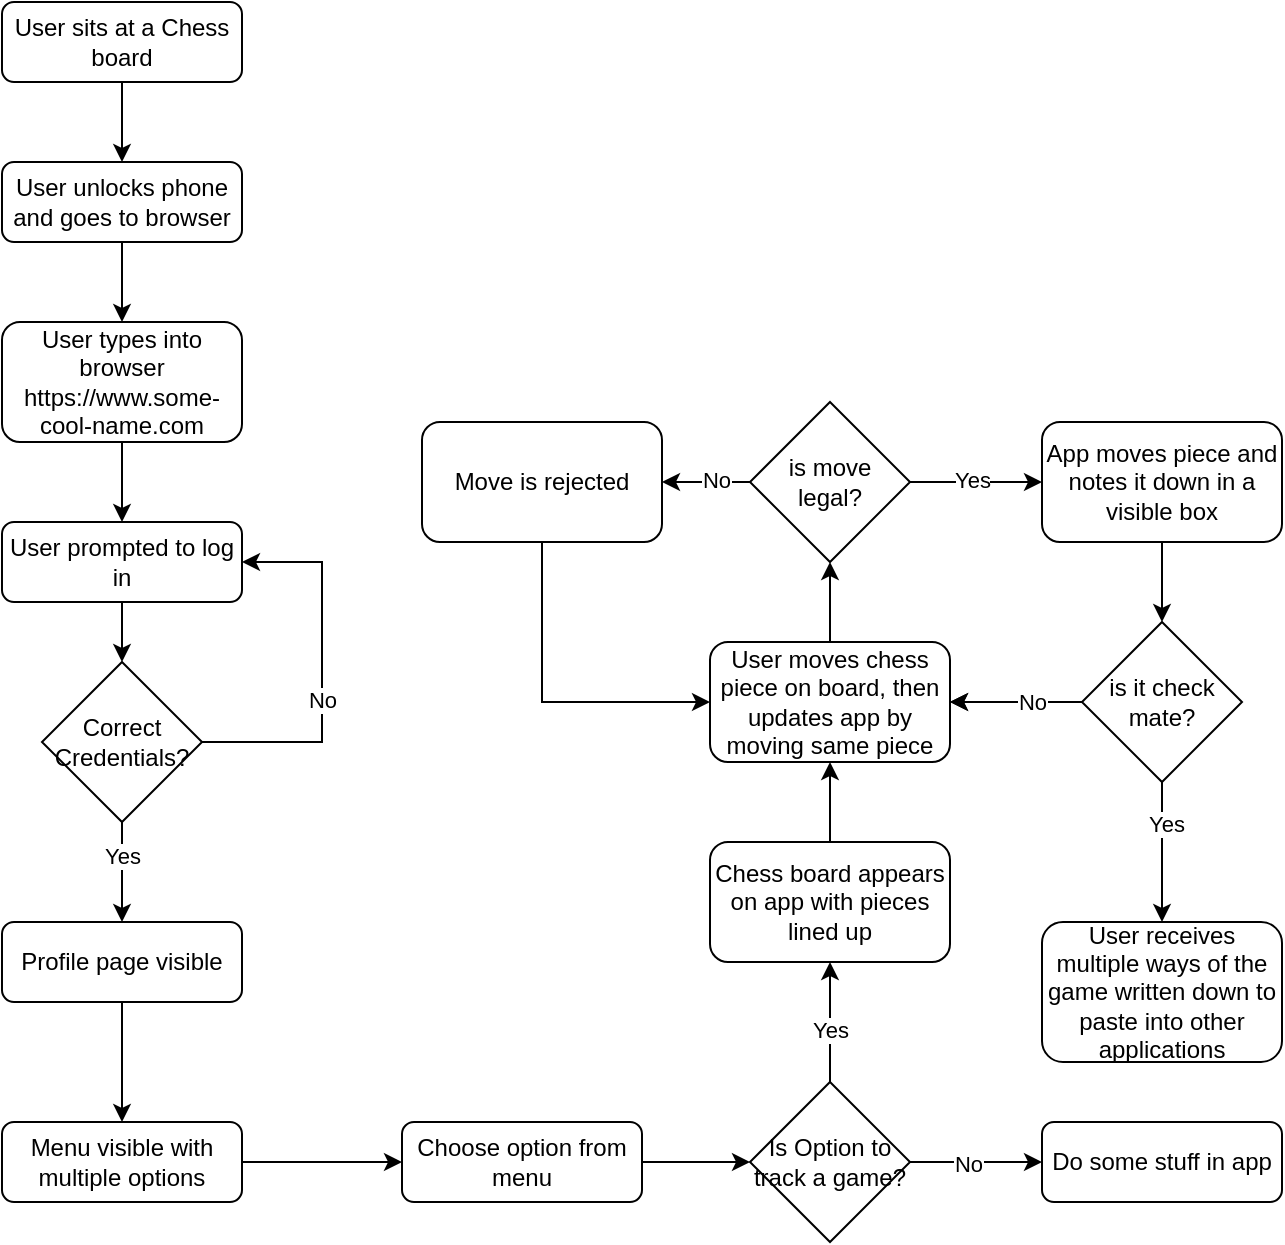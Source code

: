 <mxfile version="21.0.2" type="github">
  <diagram id="C5RBs43oDa-KdzZeNtuy" name="Page-1">
    <mxGraphModel dx="1434" dy="764" grid="1" gridSize="10" guides="1" tooltips="1" connect="1" arrows="1" fold="1" page="1" pageScale="1" pageWidth="827" pageHeight="1169" math="0" shadow="0">
      <root>
        <mxCell id="WIyWlLk6GJQsqaUBKTNV-0" />
        <mxCell id="WIyWlLk6GJQsqaUBKTNV-1" parent="WIyWlLk6GJQsqaUBKTNV-0" />
        <mxCell id="WIyWlLk6GJQsqaUBKTNV-3" value="User sits at a Chess board" style="rounded=1;whiteSpace=wrap;html=1;fontSize=12;glass=0;strokeWidth=1;shadow=0;" parent="WIyWlLk6GJQsqaUBKTNV-1" vertex="1">
          <mxGeometry x="40" y="40" width="120" height="40" as="geometry" />
        </mxCell>
        <mxCell id="8iOBQCMuHRSMjfnCfll2-0" value="User unlocks phone and goes to browser" style="rounded=1;whiteSpace=wrap;html=1;fontSize=12;glass=0;strokeWidth=1;shadow=0;" parent="WIyWlLk6GJQsqaUBKTNV-1" vertex="1">
          <mxGeometry x="40" y="120" width="120" height="40" as="geometry" />
        </mxCell>
        <mxCell id="8iOBQCMuHRSMjfnCfll2-14" style="edgeStyle=orthogonalEdgeStyle;rounded=0;orthogonalLoop=1;jettySize=auto;html=1;exitX=0.5;exitY=1;exitDx=0;exitDy=0;entryX=0.5;entryY=0;entryDx=0;entryDy=0;" parent="WIyWlLk6GJQsqaUBKTNV-1" source="8iOBQCMuHRSMjfnCfll2-1" target="8iOBQCMuHRSMjfnCfll2-5" edge="1">
          <mxGeometry relative="1" as="geometry" />
        </mxCell>
        <mxCell id="8iOBQCMuHRSMjfnCfll2-1" value="User types into browser https://www.some-cool-name.com" style="rounded=1;whiteSpace=wrap;html=1;fontSize=12;glass=0;strokeWidth=1;shadow=0;" parent="WIyWlLk6GJQsqaUBKTNV-1" vertex="1">
          <mxGeometry x="40" y="200" width="120" height="60" as="geometry" />
        </mxCell>
        <mxCell id="8iOBQCMuHRSMjfnCfll2-2" value="" style="endArrow=classic;html=1;rounded=0;exitX=0.5;exitY=1;exitDx=0;exitDy=0;entryX=0.5;entryY=0;entryDx=0;entryDy=0;" parent="WIyWlLk6GJQsqaUBKTNV-1" source="WIyWlLk6GJQsqaUBKTNV-3" target="8iOBQCMuHRSMjfnCfll2-0" edge="1">
          <mxGeometry width="50" height="50" relative="1" as="geometry">
            <mxPoint x="390" y="400" as="sourcePoint" />
            <mxPoint x="440" y="350" as="targetPoint" />
          </mxGeometry>
        </mxCell>
        <mxCell id="8iOBQCMuHRSMjfnCfll2-3" value="" style="endArrow=classic;html=1;rounded=0;exitX=0.5;exitY=1;exitDx=0;exitDy=0;entryX=0.5;entryY=0;entryDx=0;entryDy=0;" parent="WIyWlLk6GJQsqaUBKTNV-1" source="8iOBQCMuHRSMjfnCfll2-0" target="8iOBQCMuHRSMjfnCfll2-1" edge="1">
          <mxGeometry width="50" height="50" relative="1" as="geometry">
            <mxPoint x="110" y="90" as="sourcePoint" />
            <mxPoint x="110" y="130" as="targetPoint" />
          </mxGeometry>
        </mxCell>
        <mxCell id="8iOBQCMuHRSMjfnCfll2-7" style="edgeStyle=orthogonalEdgeStyle;rounded=0;orthogonalLoop=1;jettySize=auto;html=1;exitX=0.5;exitY=1;exitDx=0;exitDy=0;entryX=0.5;entryY=0;entryDx=0;entryDy=0;" parent="WIyWlLk6GJQsqaUBKTNV-1" source="8iOBQCMuHRSMjfnCfll2-5" target="8iOBQCMuHRSMjfnCfll2-6" edge="1">
          <mxGeometry relative="1" as="geometry" />
        </mxCell>
        <mxCell id="8iOBQCMuHRSMjfnCfll2-5" value="User prompted to log in" style="rounded=1;whiteSpace=wrap;html=1;fontSize=12;glass=0;strokeWidth=1;shadow=0;" parent="WIyWlLk6GJQsqaUBKTNV-1" vertex="1">
          <mxGeometry x="40" y="300" width="120" height="40" as="geometry" />
        </mxCell>
        <mxCell id="8iOBQCMuHRSMjfnCfll2-8" value="" style="edgeStyle=orthogonalEdgeStyle;rounded=0;orthogonalLoop=1;jettySize=auto;exitX=1;exitY=0.5;exitDx=0;exitDy=0;entryX=1;entryY=0.5;entryDx=0;entryDy=0;html=1;metaEdit=1;" parent="WIyWlLk6GJQsqaUBKTNV-1" source="8iOBQCMuHRSMjfnCfll2-6" target="8iOBQCMuHRSMjfnCfll2-5" edge="1">
          <mxGeometry relative="1" as="geometry">
            <mxPoint x="200" y="320" as="targetPoint" />
            <Array as="points">
              <mxPoint x="200" y="410" />
              <mxPoint x="200" y="320" />
            </Array>
          </mxGeometry>
        </mxCell>
        <mxCell id="8iOBQCMuHRSMjfnCfll2-9" value="No" style="edgeLabel;html=1;align=center;verticalAlign=middle;resizable=0;points=[];" parent="8iOBQCMuHRSMjfnCfll2-8" vertex="1" connectable="0">
          <mxGeometry x="-0.147" relative="1" as="geometry">
            <mxPoint as="offset" />
          </mxGeometry>
        </mxCell>
        <mxCell id="8iOBQCMuHRSMjfnCfll2-10" style="edgeStyle=orthogonalEdgeStyle;rounded=0;orthogonalLoop=1;jettySize=auto;html=1;exitX=0.5;exitY=1;exitDx=0;exitDy=0;metaEdit=1;" parent="WIyWlLk6GJQsqaUBKTNV-1" source="8iOBQCMuHRSMjfnCfll2-6" edge="1">
          <mxGeometry relative="1" as="geometry">
            <mxPoint x="100" y="500" as="targetPoint" />
            <Array as="points">
              <mxPoint x="100" y="480" />
              <mxPoint x="100" y="480" />
            </Array>
          </mxGeometry>
        </mxCell>
        <mxCell id="8iOBQCMuHRSMjfnCfll2-13" value="Yes" style="edgeLabel;html=1;align=center;verticalAlign=middle;resizable=0;points=[];" parent="8iOBQCMuHRSMjfnCfll2-10" vertex="1" connectable="0">
          <mxGeometry x="-0.32" relative="1" as="geometry">
            <mxPoint as="offset" />
          </mxGeometry>
        </mxCell>
        <mxCell id="8iOBQCMuHRSMjfnCfll2-6" value="Correct Credentials?" style="rhombus;whiteSpace=wrap;html=1;" parent="WIyWlLk6GJQsqaUBKTNV-1" vertex="1">
          <mxGeometry x="60" y="370" width="80" height="80" as="geometry" />
        </mxCell>
        <mxCell id="8iOBQCMuHRSMjfnCfll2-15" style="edgeStyle=orthogonalEdgeStyle;rounded=0;orthogonalLoop=1;jettySize=auto;html=1;exitX=0.5;exitY=1;exitDx=0;exitDy=0;" parent="WIyWlLk6GJQsqaUBKTNV-1" source="8iOBQCMuHRSMjfnCfll2-11" edge="1">
          <mxGeometry relative="1" as="geometry">
            <mxPoint x="100" y="600" as="targetPoint" />
          </mxGeometry>
        </mxCell>
        <mxCell id="8iOBQCMuHRSMjfnCfll2-11" value="Profile page visible" style="rounded=1;whiteSpace=wrap;html=1;fontSize=12;glass=0;strokeWidth=1;shadow=0;" parent="WIyWlLk6GJQsqaUBKTNV-1" vertex="1">
          <mxGeometry x="40" y="500" width="120" height="40" as="geometry" />
        </mxCell>
        <mxCell id="8iOBQCMuHRSMjfnCfll2-17" style="edgeStyle=orthogonalEdgeStyle;rounded=0;orthogonalLoop=1;jettySize=auto;html=1;exitX=1;exitY=0.5;exitDx=0;exitDy=0;" parent="WIyWlLk6GJQsqaUBKTNV-1" source="8iOBQCMuHRSMjfnCfll2-16" edge="1">
          <mxGeometry relative="1" as="geometry">
            <mxPoint x="240" y="620" as="targetPoint" />
          </mxGeometry>
        </mxCell>
        <mxCell id="8iOBQCMuHRSMjfnCfll2-16" value="Menu visible with multiple options" style="rounded=1;whiteSpace=wrap;html=1;fontSize=12;glass=0;strokeWidth=1;shadow=0;" parent="WIyWlLk6GJQsqaUBKTNV-1" vertex="1">
          <mxGeometry x="40" y="600" width="120" height="40" as="geometry" />
        </mxCell>
        <mxCell id="8iOBQCMuHRSMjfnCfll2-20" style="edgeStyle=orthogonalEdgeStyle;rounded=0;orthogonalLoop=1;jettySize=auto;html=1;exitX=1;exitY=0.5;exitDx=0;exitDy=0;entryX=0;entryY=0.5;entryDx=0;entryDy=0;" parent="WIyWlLk6GJQsqaUBKTNV-1" source="8iOBQCMuHRSMjfnCfll2-18" target="8iOBQCMuHRSMjfnCfll2-19" edge="1">
          <mxGeometry relative="1" as="geometry" />
        </mxCell>
        <mxCell id="8iOBQCMuHRSMjfnCfll2-18" value="Choose option from menu" style="rounded=1;whiteSpace=wrap;html=1;fontSize=12;glass=0;strokeWidth=1;shadow=0;" parent="WIyWlLk6GJQsqaUBKTNV-1" vertex="1">
          <mxGeometry x="240" y="600" width="120" height="40" as="geometry" />
        </mxCell>
        <mxCell id="8iOBQCMuHRSMjfnCfll2-21" style="edgeStyle=orthogonalEdgeStyle;rounded=0;orthogonalLoop=1;jettySize=auto;html=1;exitX=1;exitY=0.5;exitDx=0;exitDy=0;" parent="WIyWlLk6GJQsqaUBKTNV-1" source="8iOBQCMuHRSMjfnCfll2-19" edge="1">
          <mxGeometry relative="1" as="geometry">
            <mxPoint x="560" y="620" as="targetPoint" />
            <Array as="points">
              <mxPoint x="520" y="620" />
              <mxPoint x="520" y="620" />
            </Array>
          </mxGeometry>
        </mxCell>
        <mxCell id="8iOBQCMuHRSMjfnCfll2-23" value="No" style="edgeLabel;html=1;align=center;verticalAlign=middle;resizable=0;points=[];" parent="8iOBQCMuHRSMjfnCfll2-21" vertex="1" connectable="0">
          <mxGeometry x="-0.121" y="-1" relative="1" as="geometry">
            <mxPoint as="offset" />
          </mxGeometry>
        </mxCell>
        <mxCell id="8iOBQCMuHRSMjfnCfll2-24" style="edgeStyle=orthogonalEdgeStyle;rounded=0;orthogonalLoop=1;jettySize=auto;html=1;exitX=0.5;exitY=0;exitDx=0;exitDy=0;" parent="WIyWlLk6GJQsqaUBKTNV-1" source="8iOBQCMuHRSMjfnCfll2-19" edge="1">
          <mxGeometry relative="1" as="geometry">
            <mxPoint x="454" y="520" as="targetPoint" />
          </mxGeometry>
        </mxCell>
        <mxCell id="8iOBQCMuHRSMjfnCfll2-25" value="Yes" style="edgeLabel;html=1;align=center;verticalAlign=middle;resizable=0;points=[];" parent="8iOBQCMuHRSMjfnCfll2-24" vertex="1" connectable="0">
          <mxGeometry x="-0.033" y="-3" relative="1" as="geometry">
            <mxPoint as="offset" />
          </mxGeometry>
        </mxCell>
        <mxCell id="8iOBQCMuHRSMjfnCfll2-19" value="Is Option to track a game?" style="rhombus;whiteSpace=wrap;html=1;" parent="WIyWlLk6GJQsqaUBKTNV-1" vertex="1">
          <mxGeometry x="414" y="580" width="80" height="80" as="geometry" />
        </mxCell>
        <mxCell id="8iOBQCMuHRSMjfnCfll2-22" value="Do some stuff in app" style="rounded=1;whiteSpace=wrap;html=1;fontSize=12;glass=0;strokeWidth=1;shadow=0;" parent="WIyWlLk6GJQsqaUBKTNV-1" vertex="1">
          <mxGeometry x="560" y="600" width="120" height="40" as="geometry" />
        </mxCell>
        <mxCell id="8iOBQCMuHRSMjfnCfll2-28" style="edgeStyle=orthogonalEdgeStyle;rounded=0;orthogonalLoop=1;jettySize=auto;html=1;exitX=0.5;exitY=0;exitDx=0;exitDy=0;entryX=0.5;entryY=1;entryDx=0;entryDy=0;" parent="WIyWlLk6GJQsqaUBKTNV-1" source="8iOBQCMuHRSMjfnCfll2-26" target="8iOBQCMuHRSMjfnCfll2-27" edge="1">
          <mxGeometry relative="1" as="geometry" />
        </mxCell>
        <mxCell id="8iOBQCMuHRSMjfnCfll2-26" value="Chess board appears on app with pieces lined up" style="rounded=1;whiteSpace=wrap;html=1;fontSize=12;glass=0;strokeWidth=1;shadow=0;" parent="WIyWlLk6GJQsqaUBKTNV-1" vertex="1">
          <mxGeometry x="394" y="460" width="120" height="60" as="geometry" />
        </mxCell>
        <mxCell id="XvLNoI9q7p4Bch-zIPTI-1" style="edgeStyle=orthogonalEdgeStyle;rounded=0;orthogonalLoop=1;jettySize=auto;html=1;exitX=0.5;exitY=0;exitDx=0;exitDy=0;entryX=0.5;entryY=1;entryDx=0;entryDy=0;" edge="1" parent="WIyWlLk6GJQsqaUBKTNV-1" source="8iOBQCMuHRSMjfnCfll2-27" target="XvLNoI9q7p4Bch-zIPTI-0">
          <mxGeometry relative="1" as="geometry" />
        </mxCell>
        <mxCell id="8iOBQCMuHRSMjfnCfll2-27" value="User moves chess piece on board, then updates app by moving same piece" style="rounded=1;whiteSpace=wrap;html=1;fontSize=12;glass=0;strokeWidth=1;shadow=0;" parent="WIyWlLk6GJQsqaUBKTNV-1" vertex="1">
          <mxGeometry x="394" y="360" width="120" height="60" as="geometry" />
        </mxCell>
        <mxCell id="XvLNoI9q7p4Bch-zIPTI-13" style="edgeStyle=orthogonalEdgeStyle;rounded=0;orthogonalLoop=1;jettySize=auto;html=1;exitX=0;exitY=0.5;exitDx=0;exitDy=0;entryX=1;entryY=0.5;entryDx=0;entryDy=0;" edge="1" parent="WIyWlLk6GJQsqaUBKTNV-1" source="XvLNoI9q7p4Bch-zIPTI-0" target="XvLNoI9q7p4Bch-zIPTI-6">
          <mxGeometry relative="1" as="geometry" />
        </mxCell>
        <mxCell id="XvLNoI9q7p4Bch-zIPTI-14" value="No" style="edgeLabel;html=1;align=center;verticalAlign=middle;resizable=0;points=[];" vertex="1" connectable="0" parent="XvLNoI9q7p4Bch-zIPTI-13">
          <mxGeometry x="-0.227" y="-1" relative="1" as="geometry">
            <mxPoint as="offset" />
          </mxGeometry>
        </mxCell>
        <mxCell id="XvLNoI9q7p4Bch-zIPTI-23" style="edgeStyle=orthogonalEdgeStyle;rounded=0;orthogonalLoop=1;jettySize=auto;html=1;exitX=1;exitY=0.5;exitDx=0;exitDy=0;entryX=0;entryY=0.5;entryDx=0;entryDy=0;" edge="1" parent="WIyWlLk6GJQsqaUBKTNV-1" source="XvLNoI9q7p4Bch-zIPTI-0" target="XvLNoI9q7p4Bch-zIPTI-4">
          <mxGeometry relative="1" as="geometry" />
        </mxCell>
        <mxCell id="XvLNoI9q7p4Bch-zIPTI-26" value="Yes" style="edgeLabel;html=1;align=center;verticalAlign=middle;resizable=0;points=[];" vertex="1" connectable="0" parent="XvLNoI9q7p4Bch-zIPTI-23">
          <mxGeometry x="-0.061" y="1" relative="1" as="geometry">
            <mxPoint as="offset" />
          </mxGeometry>
        </mxCell>
        <mxCell id="XvLNoI9q7p4Bch-zIPTI-0" value="is move &lt;br&gt;legal?" style="rhombus;whiteSpace=wrap;html=1;" vertex="1" parent="WIyWlLk6GJQsqaUBKTNV-1">
          <mxGeometry x="414" y="240" width="80" height="80" as="geometry" />
        </mxCell>
        <mxCell id="XvLNoI9q7p4Bch-zIPTI-24" style="edgeStyle=orthogonalEdgeStyle;rounded=0;orthogonalLoop=1;jettySize=auto;html=1;exitX=0.5;exitY=1;exitDx=0;exitDy=0;entryX=0.5;entryY=0;entryDx=0;entryDy=0;" edge="1" parent="WIyWlLk6GJQsqaUBKTNV-1" source="XvLNoI9q7p4Bch-zIPTI-4" target="XvLNoI9q7p4Bch-zIPTI-19">
          <mxGeometry relative="1" as="geometry" />
        </mxCell>
        <mxCell id="XvLNoI9q7p4Bch-zIPTI-4" value="App moves piece and notes it down in a visible box" style="rounded=1;whiteSpace=wrap;html=1;fontSize=12;glass=0;strokeWidth=1;shadow=0;" vertex="1" parent="WIyWlLk6GJQsqaUBKTNV-1">
          <mxGeometry x="560" y="250" width="120" height="60" as="geometry" />
        </mxCell>
        <mxCell id="XvLNoI9q7p4Bch-zIPTI-15" style="edgeStyle=orthogonalEdgeStyle;rounded=0;orthogonalLoop=1;jettySize=auto;html=1;exitX=0.5;exitY=1;exitDx=0;exitDy=0;entryX=0;entryY=0.5;entryDx=0;entryDy=0;" edge="1" parent="WIyWlLk6GJQsqaUBKTNV-1" source="XvLNoI9q7p4Bch-zIPTI-6" target="8iOBQCMuHRSMjfnCfll2-27">
          <mxGeometry relative="1" as="geometry" />
        </mxCell>
        <mxCell id="XvLNoI9q7p4Bch-zIPTI-6" value="Move is rejected" style="rounded=1;whiteSpace=wrap;html=1;fontSize=12;glass=0;strokeWidth=1;shadow=0;" vertex="1" parent="WIyWlLk6GJQsqaUBKTNV-1">
          <mxGeometry x="250" y="250" width="120" height="60" as="geometry" />
        </mxCell>
        <mxCell id="XvLNoI9q7p4Bch-zIPTI-20" style="edgeStyle=orthogonalEdgeStyle;rounded=0;orthogonalLoop=1;jettySize=auto;html=1;exitX=0;exitY=0.5;exitDx=0;exitDy=0;entryX=1;entryY=0.5;entryDx=0;entryDy=0;" edge="1" parent="WIyWlLk6GJQsqaUBKTNV-1" source="XvLNoI9q7p4Bch-zIPTI-19" target="8iOBQCMuHRSMjfnCfll2-27">
          <mxGeometry relative="1" as="geometry" />
        </mxCell>
        <mxCell id="XvLNoI9q7p4Bch-zIPTI-28" style="edgeStyle=orthogonalEdgeStyle;rounded=0;orthogonalLoop=1;jettySize=auto;html=1;exitX=0.5;exitY=1;exitDx=0;exitDy=0;entryX=0.5;entryY=0;entryDx=0;entryDy=0;" edge="1" parent="WIyWlLk6GJQsqaUBKTNV-1" source="XvLNoI9q7p4Bch-zIPTI-19" target="XvLNoI9q7p4Bch-zIPTI-27">
          <mxGeometry relative="1" as="geometry" />
        </mxCell>
        <mxCell id="XvLNoI9q7p4Bch-zIPTI-29" value="Yes" style="edgeLabel;html=1;align=center;verticalAlign=middle;resizable=0;points=[];" vertex="1" connectable="0" parent="XvLNoI9q7p4Bch-zIPTI-28">
          <mxGeometry x="-0.4" y="2" relative="1" as="geometry">
            <mxPoint as="offset" />
          </mxGeometry>
        </mxCell>
        <mxCell id="XvLNoI9q7p4Bch-zIPTI-19" value="is it check mate?" style="rhombus;whiteSpace=wrap;html=1;" vertex="1" parent="WIyWlLk6GJQsqaUBKTNV-1">
          <mxGeometry x="580" y="350" width="80" height="80" as="geometry" />
        </mxCell>
        <mxCell id="XvLNoI9q7p4Bch-zIPTI-21" style="edgeStyle=orthogonalEdgeStyle;rounded=0;orthogonalLoop=1;jettySize=auto;html=1;exitX=0;exitY=0.5;exitDx=0;exitDy=0;entryX=1;entryY=0.5;entryDx=0;entryDy=0;" edge="1" parent="WIyWlLk6GJQsqaUBKTNV-1" source="XvLNoI9q7p4Bch-zIPTI-19" target="8iOBQCMuHRSMjfnCfll2-27">
          <mxGeometry relative="1" as="geometry">
            <mxPoint x="580" y="390" as="sourcePoint" />
            <mxPoint x="514" y="390" as="targetPoint" />
            <Array as="points">
              <mxPoint x="550" y="390" />
              <mxPoint x="550" y="390" />
            </Array>
          </mxGeometry>
        </mxCell>
        <mxCell id="XvLNoI9q7p4Bch-zIPTI-22" value="No" style="edgeLabel;html=1;align=center;verticalAlign=middle;resizable=0;points=[];" vertex="1" connectable="0" parent="XvLNoI9q7p4Bch-zIPTI-21">
          <mxGeometry x="-0.242" y="3" relative="1" as="geometry">
            <mxPoint y="-3" as="offset" />
          </mxGeometry>
        </mxCell>
        <mxCell id="XvLNoI9q7p4Bch-zIPTI-27" value="User receives multiple ways of the game written down to paste into other applications" style="rounded=1;whiteSpace=wrap;html=1;fontSize=12;glass=0;strokeWidth=1;shadow=0;" vertex="1" parent="WIyWlLk6GJQsqaUBKTNV-1">
          <mxGeometry x="560" y="500" width="120" height="70" as="geometry" />
        </mxCell>
      </root>
    </mxGraphModel>
  </diagram>
</mxfile>
